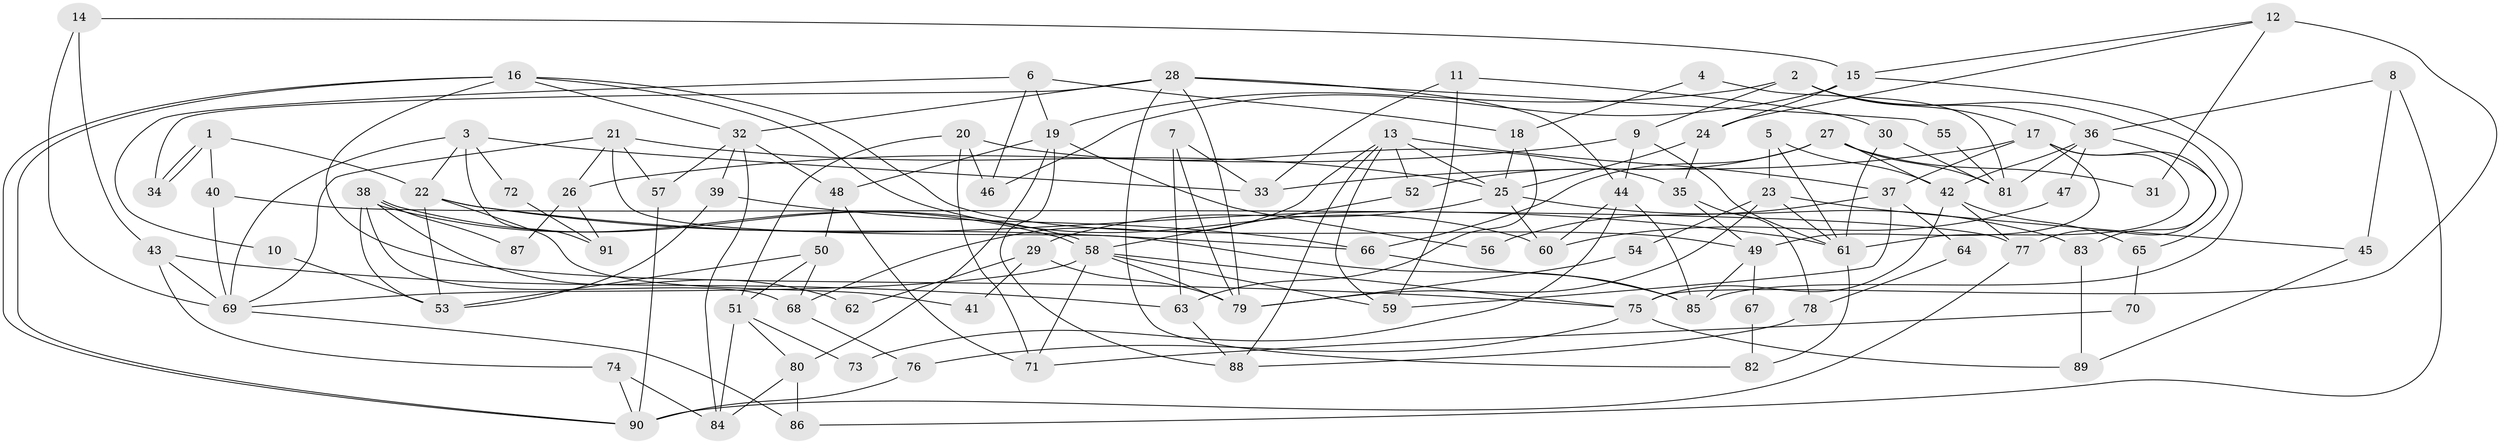 // coarse degree distribution, {4: 0.24074074074074073, 16: 0.018518518518518517, 5: 0.09259259259259259, 2: 0.16666666666666666, 3: 0.18518518518518517, 6: 0.09259259259259259, 7: 0.018518518518518517, 11: 0.05555555555555555, 8: 0.037037037037037035, 9: 0.037037037037037035, 12: 0.018518518518518517, 14: 0.018518518518518517, 1: 0.018518518518518517}
// Generated by graph-tools (version 1.1) at 2025/18/03/04/25 18:18:52]
// undirected, 91 vertices, 182 edges
graph export_dot {
graph [start="1"]
  node [color=gray90,style=filled];
  1;
  2;
  3;
  4;
  5;
  6;
  7;
  8;
  9;
  10;
  11;
  12;
  13;
  14;
  15;
  16;
  17;
  18;
  19;
  20;
  21;
  22;
  23;
  24;
  25;
  26;
  27;
  28;
  29;
  30;
  31;
  32;
  33;
  34;
  35;
  36;
  37;
  38;
  39;
  40;
  41;
  42;
  43;
  44;
  45;
  46;
  47;
  48;
  49;
  50;
  51;
  52;
  53;
  54;
  55;
  56;
  57;
  58;
  59;
  60;
  61;
  62;
  63;
  64;
  65;
  66;
  67;
  68;
  69;
  70;
  71;
  72;
  73;
  74;
  75;
  76;
  77;
  78;
  79;
  80;
  81;
  82;
  83;
  84;
  85;
  86;
  87;
  88;
  89;
  90;
  91;
  1 -- 34;
  1 -- 34;
  1 -- 40;
  1 -- 22;
  2 -- 17;
  2 -- 19;
  2 -- 9;
  2 -- 36;
  2 -- 65;
  3 -- 22;
  3 -- 69;
  3 -- 33;
  3 -- 72;
  3 -- 91;
  4 -- 81;
  4 -- 18;
  5 -- 61;
  5 -- 42;
  5 -- 23;
  6 -- 19;
  6 -- 46;
  6 -- 10;
  6 -- 18;
  7 -- 79;
  7 -- 33;
  7 -- 63;
  8 -- 36;
  8 -- 86;
  8 -- 45;
  9 -- 61;
  9 -- 26;
  9 -- 44;
  10 -- 53;
  11 -- 33;
  11 -- 30;
  11 -- 59;
  12 -- 75;
  12 -- 15;
  12 -- 24;
  12 -- 31;
  13 -- 59;
  13 -- 52;
  13 -- 25;
  13 -- 37;
  13 -- 68;
  13 -- 88;
  14 -- 43;
  14 -- 15;
  14 -- 69;
  15 -- 24;
  15 -- 85;
  15 -- 46;
  16 -- 90;
  16 -- 90;
  16 -- 60;
  16 -- 32;
  16 -- 49;
  16 -- 75;
  17 -- 61;
  17 -- 37;
  17 -- 33;
  17 -- 49;
  17 -- 83;
  18 -- 63;
  18 -- 25;
  19 -- 48;
  19 -- 80;
  19 -- 56;
  19 -- 88;
  20 -- 71;
  20 -- 35;
  20 -- 46;
  20 -- 51;
  21 -- 25;
  21 -- 69;
  21 -- 26;
  21 -- 57;
  21 -- 85;
  22 -- 66;
  22 -- 41;
  22 -- 53;
  22 -- 61;
  23 -- 79;
  23 -- 45;
  23 -- 54;
  23 -- 61;
  24 -- 25;
  24 -- 35;
  25 -- 29;
  25 -- 60;
  25 -- 83;
  26 -- 87;
  26 -- 91;
  27 -- 42;
  27 -- 66;
  27 -- 31;
  27 -- 52;
  27 -- 81;
  28 -- 44;
  28 -- 32;
  28 -- 34;
  28 -- 55;
  28 -- 79;
  28 -- 82;
  29 -- 79;
  29 -- 41;
  29 -- 62;
  30 -- 61;
  30 -- 81;
  32 -- 57;
  32 -- 39;
  32 -- 48;
  32 -- 84;
  35 -- 49;
  35 -- 78;
  36 -- 42;
  36 -- 47;
  36 -- 77;
  36 -- 81;
  37 -- 59;
  37 -- 56;
  37 -- 64;
  38 -- 68;
  38 -- 58;
  38 -- 58;
  38 -- 53;
  38 -- 62;
  38 -- 87;
  39 -- 53;
  39 -- 66;
  40 -- 69;
  40 -- 77;
  42 -- 75;
  42 -- 77;
  42 -- 65;
  43 -- 63;
  43 -- 69;
  43 -- 74;
  44 -- 85;
  44 -- 60;
  44 -- 73;
  45 -- 89;
  47 -- 60;
  48 -- 50;
  48 -- 71;
  49 -- 67;
  49 -- 85;
  50 -- 51;
  50 -- 53;
  50 -- 68;
  51 -- 84;
  51 -- 73;
  51 -- 80;
  52 -- 58;
  54 -- 79;
  55 -- 81;
  57 -- 90;
  58 -- 75;
  58 -- 59;
  58 -- 69;
  58 -- 71;
  58 -- 79;
  61 -- 82;
  63 -- 88;
  64 -- 78;
  65 -- 70;
  66 -- 85;
  67 -- 82;
  68 -- 76;
  69 -- 86;
  70 -- 71;
  72 -- 91;
  74 -- 90;
  74 -- 84;
  75 -- 89;
  75 -- 76;
  76 -- 90;
  77 -- 90;
  78 -- 88;
  80 -- 84;
  80 -- 86;
  83 -- 89;
}
